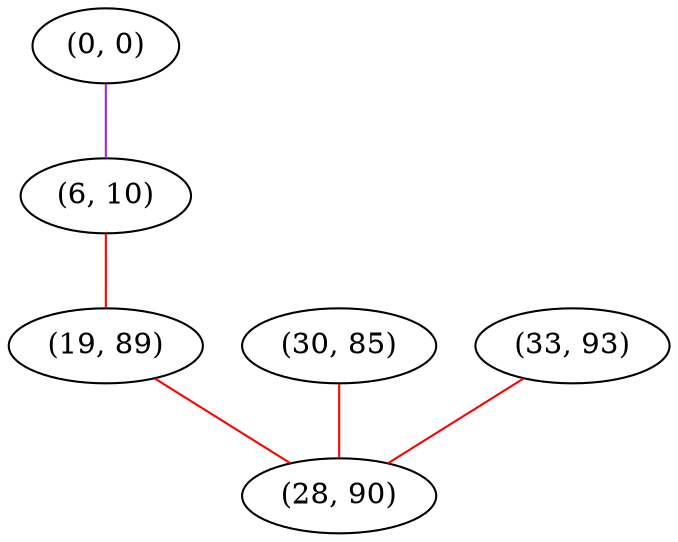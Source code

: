 graph "" {
"(0, 0)";
"(30, 85)";
"(6, 10)";
"(19, 89)";
"(33, 93)";
"(28, 90)";
"(0, 0)" -- "(6, 10)"  [color=purple, key=0, weight=4];
"(30, 85)" -- "(28, 90)"  [color=red, key=0, weight=1];
"(6, 10)" -- "(19, 89)"  [color=red, key=0, weight=1];
"(19, 89)" -- "(28, 90)"  [color=red, key=0, weight=1];
"(33, 93)" -- "(28, 90)"  [color=red, key=0, weight=1];
}
